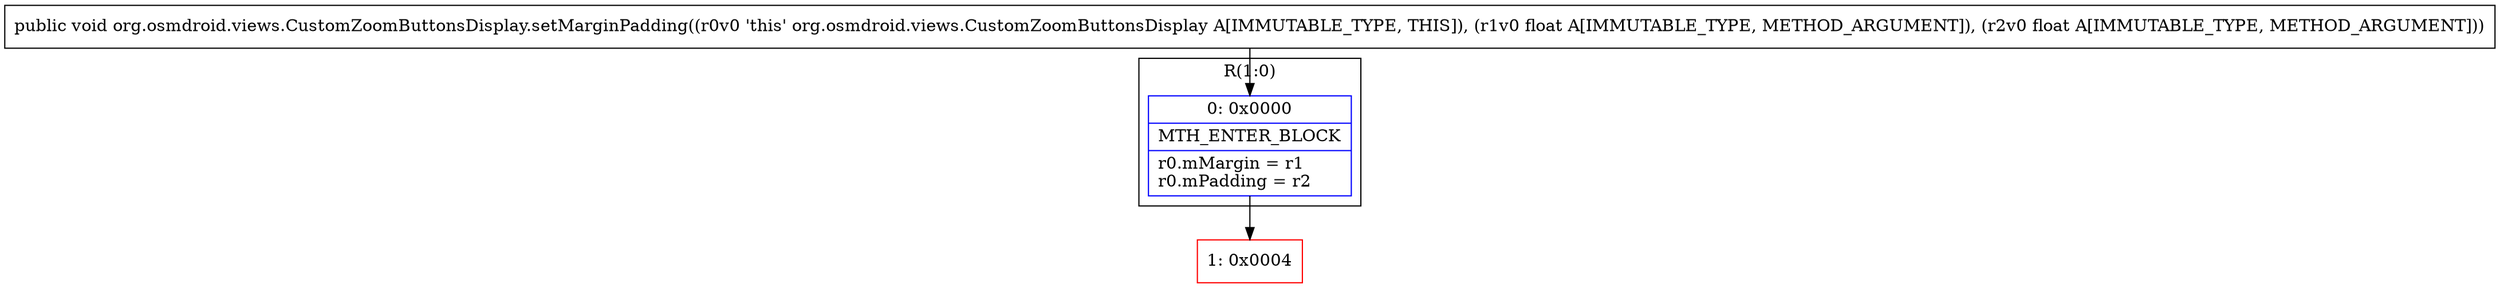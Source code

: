 digraph "CFG fororg.osmdroid.views.CustomZoomButtonsDisplay.setMarginPadding(FF)V" {
subgraph cluster_Region_1721942794 {
label = "R(1:0)";
node [shape=record,color=blue];
Node_0 [shape=record,label="{0\:\ 0x0000|MTH_ENTER_BLOCK\l|r0.mMargin = r1\lr0.mPadding = r2\l}"];
}
Node_1 [shape=record,color=red,label="{1\:\ 0x0004}"];
MethodNode[shape=record,label="{public void org.osmdroid.views.CustomZoomButtonsDisplay.setMarginPadding((r0v0 'this' org.osmdroid.views.CustomZoomButtonsDisplay A[IMMUTABLE_TYPE, THIS]), (r1v0 float A[IMMUTABLE_TYPE, METHOD_ARGUMENT]), (r2v0 float A[IMMUTABLE_TYPE, METHOD_ARGUMENT])) }"];
MethodNode -> Node_0;
Node_0 -> Node_1;
}

